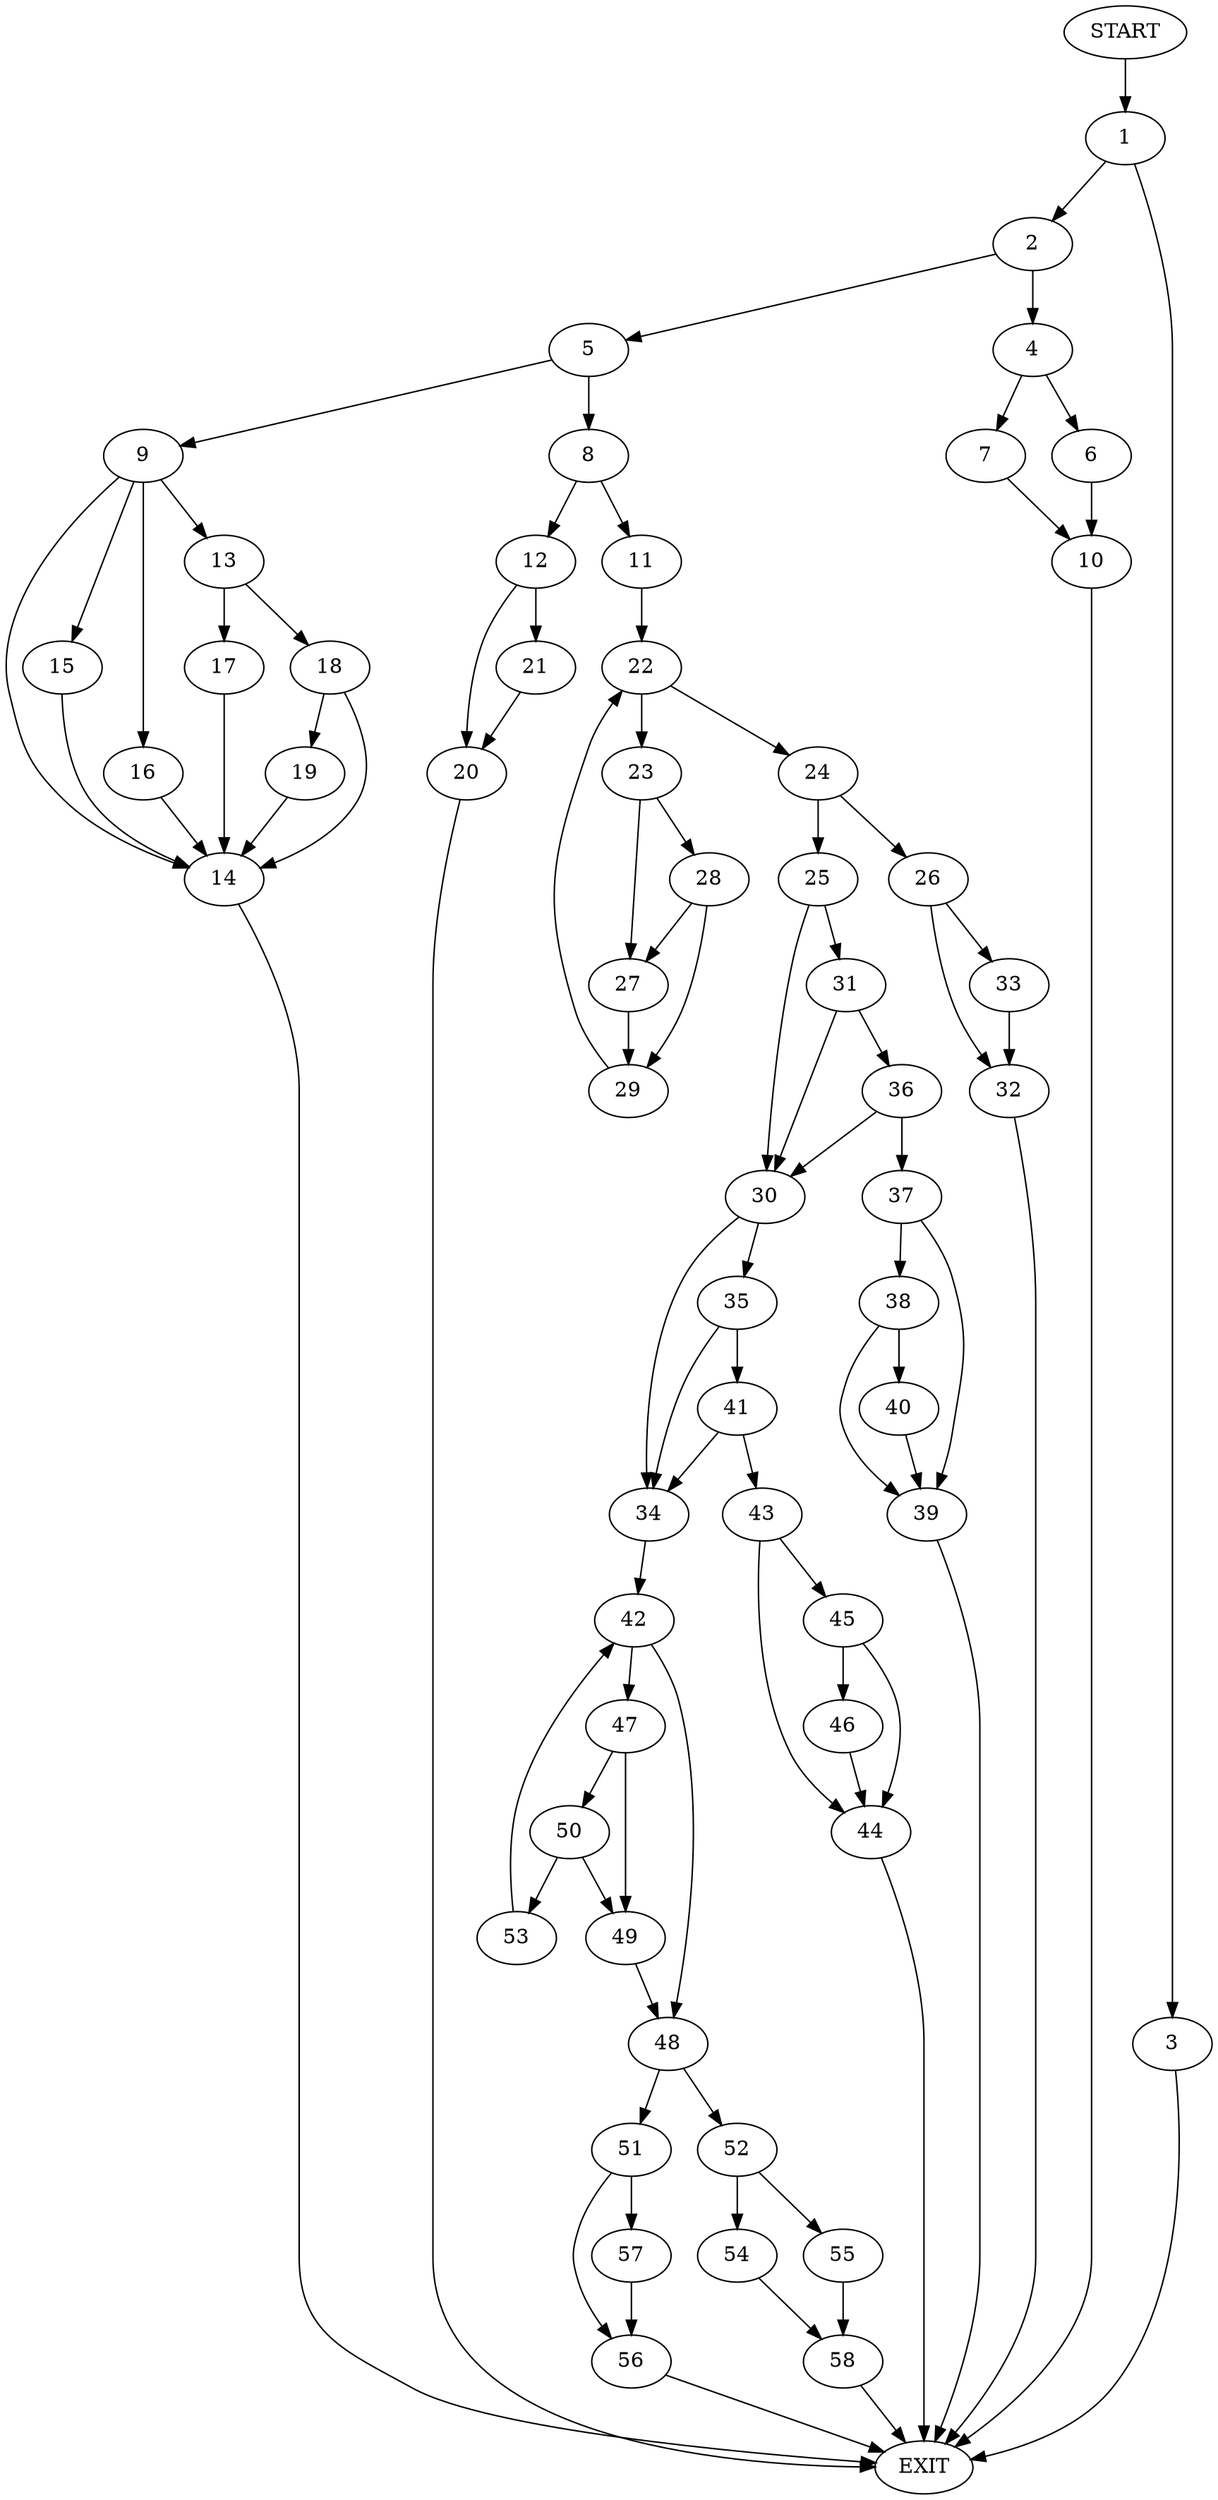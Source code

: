 digraph {
0 [label="START"]
59 [label="EXIT"]
0 -> 1
1 -> 2
1 -> 3
3 -> 59
2 -> 4
2 -> 5
4 -> 6
4 -> 7
5 -> 8
5 -> 9
7 -> 10
6 -> 10
10 -> 59
8 -> 11
8 -> 12
9 -> 13
9 -> 14
9 -> 15
9 -> 16
14 -> 59
15 -> 14
13 -> 17
13 -> 18
16 -> 14
18 -> 14
18 -> 19
17 -> 14
19 -> 14
12 -> 20
12 -> 21
11 -> 22
20 -> 59
21 -> 20
22 -> 23
22 -> 24
24 -> 25
24 -> 26
23 -> 27
23 -> 28
28 -> 29
28 -> 27
27 -> 29
29 -> 22
25 -> 30
25 -> 31
26 -> 32
26 -> 33
32 -> 59
33 -> 32
30 -> 34
30 -> 35
31 -> 30
31 -> 36
36 -> 30
36 -> 37
37 -> 38
37 -> 39
38 -> 40
38 -> 39
39 -> 59
40 -> 39
35 -> 34
35 -> 41
34 -> 42
41 -> 34
41 -> 43
43 -> 44
43 -> 45
45 -> 44
45 -> 46
44 -> 59
46 -> 44
42 -> 47
42 -> 48
47 -> 49
47 -> 50
48 -> 51
48 -> 52
49 -> 48
50 -> 49
50 -> 53
53 -> 42
52 -> 54
52 -> 55
51 -> 56
51 -> 57
56 -> 59
57 -> 56
54 -> 58
55 -> 58
58 -> 59
}
